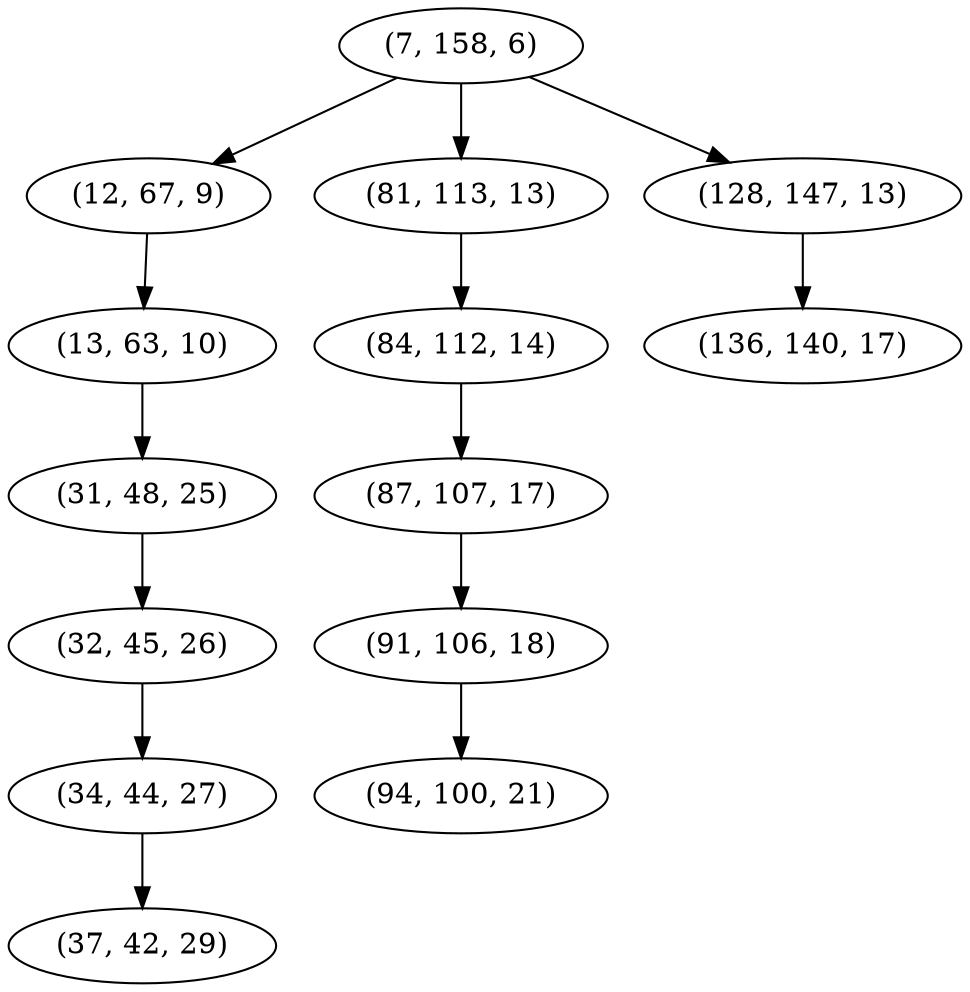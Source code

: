 digraph tree {
    "(7, 158, 6)";
    "(12, 67, 9)";
    "(13, 63, 10)";
    "(31, 48, 25)";
    "(32, 45, 26)";
    "(34, 44, 27)";
    "(37, 42, 29)";
    "(81, 113, 13)";
    "(84, 112, 14)";
    "(87, 107, 17)";
    "(91, 106, 18)";
    "(94, 100, 21)";
    "(128, 147, 13)";
    "(136, 140, 17)";
    "(7, 158, 6)" -> "(12, 67, 9)";
    "(7, 158, 6)" -> "(81, 113, 13)";
    "(7, 158, 6)" -> "(128, 147, 13)";
    "(12, 67, 9)" -> "(13, 63, 10)";
    "(13, 63, 10)" -> "(31, 48, 25)";
    "(31, 48, 25)" -> "(32, 45, 26)";
    "(32, 45, 26)" -> "(34, 44, 27)";
    "(34, 44, 27)" -> "(37, 42, 29)";
    "(81, 113, 13)" -> "(84, 112, 14)";
    "(84, 112, 14)" -> "(87, 107, 17)";
    "(87, 107, 17)" -> "(91, 106, 18)";
    "(91, 106, 18)" -> "(94, 100, 21)";
    "(128, 147, 13)" -> "(136, 140, 17)";
}
